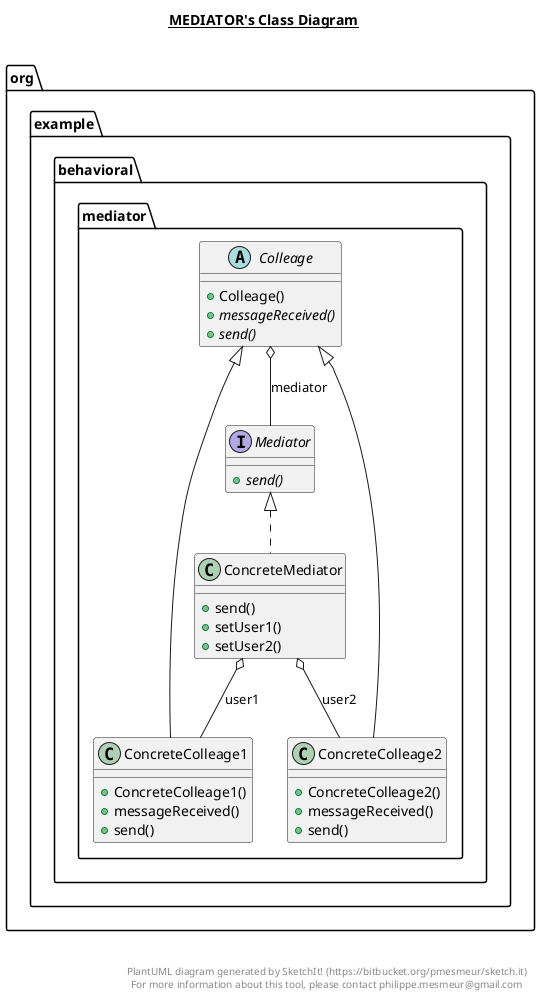 @startuml

title __MEDIATOR's Class Diagram__\n

  namespace org.example {
    namespace behavioral.mediator {
      abstract class org.example.behavioral.mediator.Colleage {
          + Colleage()
          {abstract} + messageReceived()
          {abstract} + send()
      }
    }
  }
  

  namespace org.example {
    namespace behavioral.mediator {
      class org.example.behavioral.mediator.ConcreteColleage1 {
          + ConcreteColleage1()
          + messageReceived()
          + send()
      }
    }
  }
  

  namespace org.example {
    namespace behavioral.mediator {
      class org.example.behavioral.mediator.ConcreteColleage2 {
          + ConcreteColleage2()
          + messageReceived()
          + send()
      }
    }
  }
  

  namespace org.example {
    namespace behavioral.mediator {
      class org.example.behavioral.mediator.ConcreteMediator {
          + send()
          + setUser1()
          + setUser2()
      }
    }
  }
  

  namespace org.example {
    namespace behavioral.mediator {
      interface org.example.behavioral.mediator.Mediator {
          {abstract} + send()
      }
    }
  }
  

  org.example.behavioral.mediator.Colleage o-- org.example.behavioral.mediator.Mediator : mediator
  org.example.behavioral.mediator.ConcreteColleage1 -up-|> org.example.behavioral.mediator.Colleage
  org.example.behavioral.mediator.ConcreteColleage2 -up-|> org.example.behavioral.mediator.Colleage
  org.example.behavioral.mediator.ConcreteMediator .up.|> org.example.behavioral.mediator.Mediator
  org.example.behavioral.mediator.ConcreteMediator o-- org.example.behavioral.mediator.ConcreteColleage1 : user1
  org.example.behavioral.mediator.ConcreteMediator o-- org.example.behavioral.mediator.ConcreteColleage2 : user2


right footer


PlantUML diagram generated by SketchIt! (https://bitbucket.org/pmesmeur/sketch.it)
For more information about this tool, please contact philippe.mesmeur@gmail.com
endfooter

@enduml
